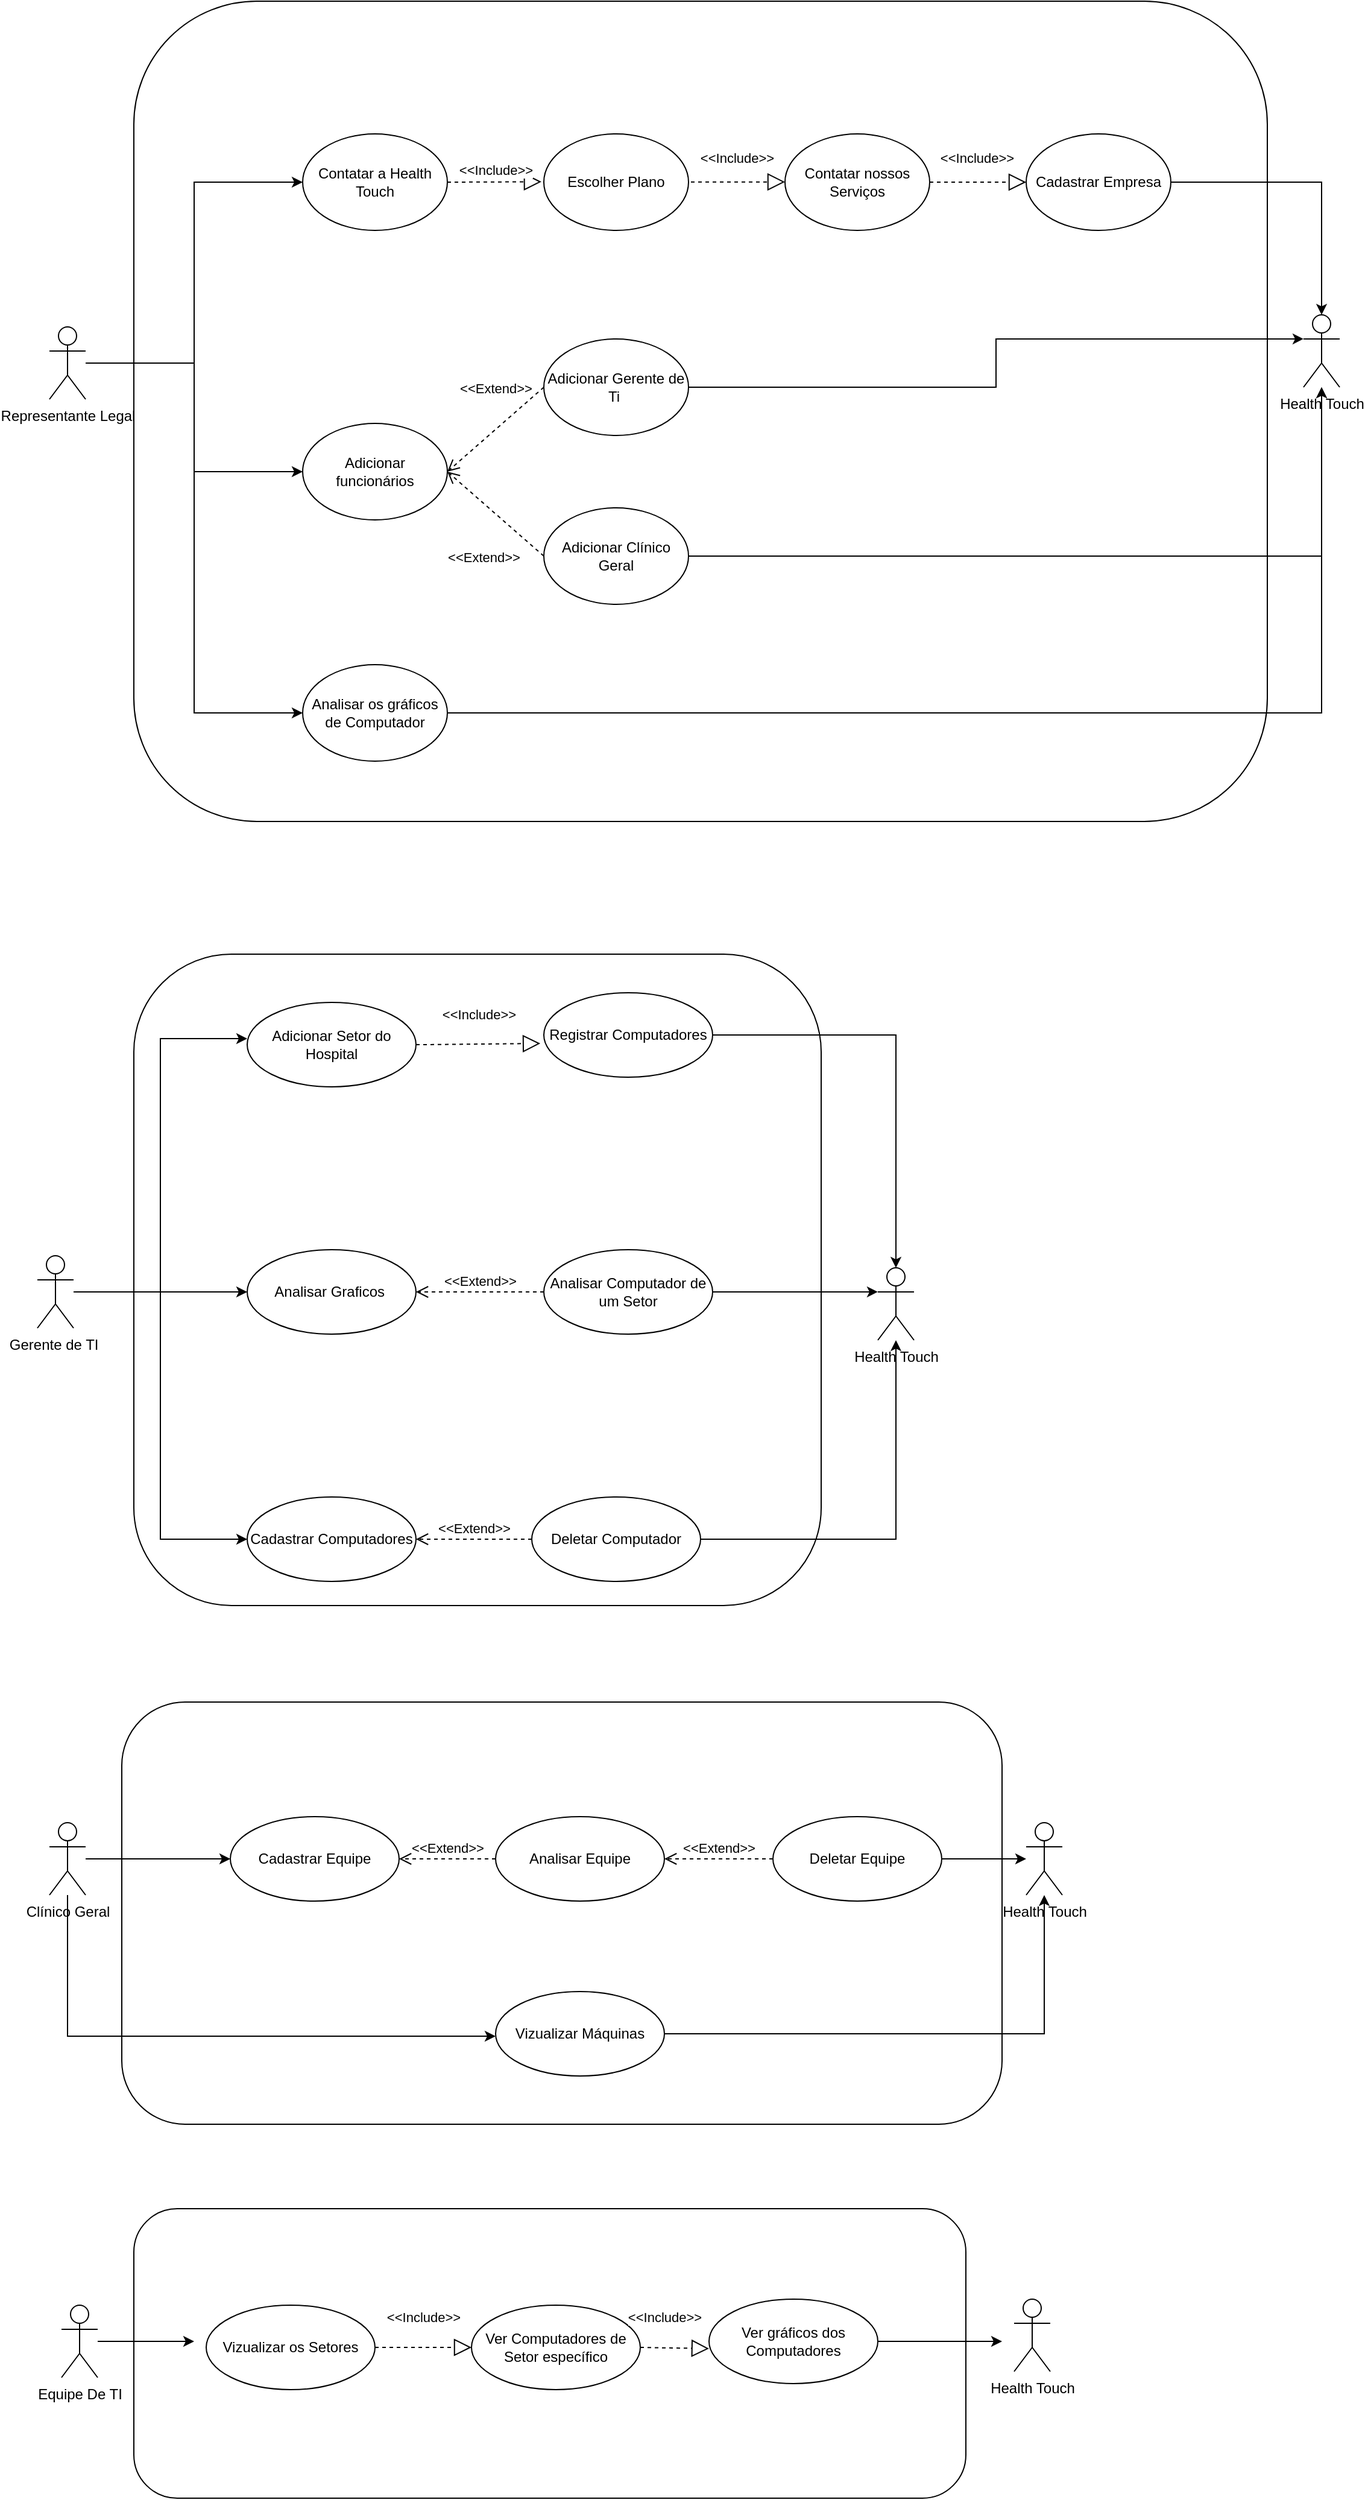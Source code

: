 <mxfile version="21.8.2" type="device">
  <diagram name="Página-1" id="q_BSYaVi2bU-8MbbpmRS">
    <mxGraphModel dx="1146" dy="729" grid="1" gridSize="10" guides="1" tooltips="1" connect="1" arrows="1" fold="1" page="1" pageScale="1" pageWidth="827" pageHeight="1169" math="0" shadow="0">
      <root>
        <mxCell id="0" />
        <mxCell id="1" parent="0" />
        <mxCell id="Ozc78w-vJuAuTtytxpEA-91" value="" style="rounded=1;whiteSpace=wrap;html=1;" vertex="1" parent="1">
          <mxGeometry x="180" y="1850" width="690" height="240" as="geometry" />
        </mxCell>
        <mxCell id="Ozc78w-vJuAuTtytxpEA-82" value="" style="rounded=1;whiteSpace=wrap;html=1;" vertex="1" parent="1">
          <mxGeometry x="170" y="1430" width="730" height="350" as="geometry" />
        </mxCell>
        <mxCell id="Ozc78w-vJuAuTtytxpEA-65" value="" style="rounded=1;whiteSpace=wrap;html=1;" vertex="1" parent="1">
          <mxGeometry x="180" y="810" width="570" height="540" as="geometry" />
        </mxCell>
        <mxCell id="Ozc78w-vJuAuTtytxpEA-37" value="" style="rounded=1;whiteSpace=wrap;html=1;" vertex="1" parent="1">
          <mxGeometry x="180" y="20" width="940" height="680" as="geometry" />
        </mxCell>
        <mxCell id="Ozc78w-vJuAuTtytxpEA-12" style="edgeStyle=orthogonalEdgeStyle;rounded=0;orthogonalLoop=1;jettySize=auto;html=1;entryX=0;entryY=0.5;entryDx=0;entryDy=0;" edge="1" parent="1" source="Ozc78w-vJuAuTtytxpEA-2" target="Ozc78w-vJuAuTtytxpEA-4">
          <mxGeometry relative="1" as="geometry" />
        </mxCell>
        <mxCell id="Ozc78w-vJuAuTtytxpEA-27" style="edgeStyle=orthogonalEdgeStyle;rounded=0;orthogonalLoop=1;jettySize=auto;html=1;entryX=0;entryY=0.5;entryDx=0;entryDy=0;" edge="1" parent="1" source="Ozc78w-vJuAuTtytxpEA-2" target="Ozc78w-vJuAuTtytxpEA-19">
          <mxGeometry relative="1" as="geometry" />
        </mxCell>
        <mxCell id="Ozc78w-vJuAuTtytxpEA-34" style="edgeStyle=orthogonalEdgeStyle;rounded=0;orthogonalLoop=1;jettySize=auto;html=1;entryX=0;entryY=0.5;entryDx=0;entryDy=0;" edge="1" parent="1" source="Ozc78w-vJuAuTtytxpEA-2" target="Ozc78w-vJuAuTtytxpEA-33">
          <mxGeometry relative="1" as="geometry" />
        </mxCell>
        <mxCell id="Ozc78w-vJuAuTtytxpEA-2" value="Representante Legal" style="shape=umlActor;verticalLabelPosition=bottom;verticalAlign=top;html=1;outlineConnect=0;" vertex="1" parent="1">
          <mxGeometry x="110" y="290" width="30" height="60" as="geometry" />
        </mxCell>
        <mxCell id="Ozc78w-vJuAuTtytxpEA-4" value="Contatar a Health Touch" style="ellipse;whiteSpace=wrap;html=1;" vertex="1" parent="1">
          <mxGeometry x="320" y="130" width="120" height="80" as="geometry" />
        </mxCell>
        <mxCell id="Ozc78w-vJuAuTtytxpEA-5" value="Health Touch" style="shape=umlActor;verticalLabelPosition=bottom;verticalAlign=top;html=1;outlineConnect=0;" vertex="1" parent="1">
          <mxGeometry x="1150" y="280" width="30" height="60" as="geometry" />
        </mxCell>
        <mxCell id="Ozc78w-vJuAuTtytxpEA-9" value="Escolher Plano" style="ellipse;whiteSpace=wrap;html=1;" vertex="1" parent="1">
          <mxGeometry x="520" y="130" width="120" height="80" as="geometry" />
        </mxCell>
        <mxCell id="Ozc78w-vJuAuTtytxpEA-14" value="&amp;lt;&amp;lt;Include&amp;gt;&amp;gt;" style="endArrow=block;dashed=1;endFill=0;endSize=12;html=1;rounded=0;exitX=1;exitY=0.5;exitDx=0;exitDy=0;entryX=-0.017;entryY=0.496;entryDx=0;entryDy=0;entryPerimeter=0;" edge="1" parent="1" source="Ozc78w-vJuAuTtytxpEA-4" target="Ozc78w-vJuAuTtytxpEA-9">
          <mxGeometry x="0.027" y="10" width="160" relative="1" as="geometry">
            <mxPoint x="460" y="260" as="sourcePoint" />
            <mxPoint x="620" y="260" as="targetPoint" />
            <mxPoint as="offset" />
          </mxGeometry>
        </mxCell>
        <mxCell id="Ozc78w-vJuAuTtytxpEA-15" value="Contatar nossos Serviços" style="ellipse;whiteSpace=wrap;html=1;" vertex="1" parent="1">
          <mxGeometry x="720" y="130" width="120" height="80" as="geometry" />
        </mxCell>
        <mxCell id="Ozc78w-vJuAuTtytxpEA-18" value="&amp;lt;&amp;lt;Include&amp;gt;&amp;gt;" style="endArrow=block;dashed=1;endFill=0;endSize=12;html=1;rounded=0;exitX=1;exitY=0.5;exitDx=0;exitDy=0;entryX=-0.017;entryY=0.496;entryDx=0;entryDy=0;entryPerimeter=0;" edge="1" parent="1">
          <mxGeometry x="-0.026" y="20" width="160" relative="1" as="geometry">
            <mxPoint x="642" y="169.83" as="sourcePoint" />
            <mxPoint x="720" y="169.83" as="targetPoint" />
            <mxPoint as="offset" />
          </mxGeometry>
        </mxCell>
        <mxCell id="Ozc78w-vJuAuTtytxpEA-19" value="Adicionar funcionários" style="ellipse;whiteSpace=wrap;html=1;" vertex="1" parent="1">
          <mxGeometry x="320" y="370" width="120" height="80" as="geometry" />
        </mxCell>
        <mxCell id="Ozc78w-vJuAuTtytxpEA-20" value="Adicionar Gerente de Ti&amp;nbsp;" style="ellipse;whiteSpace=wrap;html=1;" vertex="1" parent="1">
          <mxGeometry x="520" y="300" width="120" height="80" as="geometry" />
        </mxCell>
        <mxCell id="Ozc78w-vJuAuTtytxpEA-36" style="edgeStyle=orthogonalEdgeStyle;rounded=0;orthogonalLoop=1;jettySize=auto;html=1;" edge="1" parent="1" source="Ozc78w-vJuAuTtytxpEA-21" target="Ozc78w-vJuAuTtytxpEA-5">
          <mxGeometry relative="1" as="geometry">
            <mxPoint x="980" y="330" as="targetPoint" />
          </mxGeometry>
        </mxCell>
        <mxCell id="Ozc78w-vJuAuTtytxpEA-21" value="Adicionar Clínico Geral" style="ellipse;whiteSpace=wrap;html=1;" vertex="1" parent="1">
          <mxGeometry x="520" y="440" width="120" height="80" as="geometry" />
        </mxCell>
        <mxCell id="Ozc78w-vJuAuTtytxpEA-23" value="&amp;lt;&amp;lt;Extend&amp;gt;&amp;gt;" style="html=1;verticalAlign=bottom;endArrow=open;dashed=1;endSize=8;curved=0;rounded=0;exitX=0;exitY=0.5;exitDx=0;exitDy=0;" edge="1" parent="1" source="Ozc78w-vJuAuTtytxpEA-20">
          <mxGeometry x="-0.31" y="-19" relative="1" as="geometry">
            <mxPoint x="570" y="260" as="sourcePoint" />
            <mxPoint x="440" y="410" as="targetPoint" />
            <mxPoint as="offset" />
          </mxGeometry>
        </mxCell>
        <mxCell id="Ozc78w-vJuAuTtytxpEA-24" value="&amp;lt;&amp;lt;Extend&amp;gt;&amp;gt;" style="html=1;verticalAlign=bottom;endArrow=open;dashed=1;endSize=8;curved=0;rounded=0;exitX=0;exitY=0.5;exitDx=0;exitDy=0;" edge="1" parent="1" source="Ozc78w-vJuAuTtytxpEA-21">
          <mxGeometry x="-0.416" y="40" relative="1" as="geometry">
            <mxPoint x="530" y="350" as="sourcePoint" />
            <mxPoint x="440" y="410" as="targetPoint" />
            <mxPoint as="offset" />
          </mxGeometry>
        </mxCell>
        <mxCell id="Ozc78w-vJuAuTtytxpEA-25" style="edgeStyle=orthogonalEdgeStyle;rounded=0;orthogonalLoop=1;jettySize=auto;html=1;entryX=0;entryY=0.333;entryDx=0;entryDy=0;entryPerimeter=0;" edge="1" parent="1" source="Ozc78w-vJuAuTtytxpEA-20" target="Ozc78w-vJuAuTtytxpEA-5">
          <mxGeometry relative="1" as="geometry" />
        </mxCell>
        <mxCell id="Ozc78w-vJuAuTtytxpEA-35" style="edgeStyle=orthogonalEdgeStyle;rounded=0;orthogonalLoop=1;jettySize=auto;html=1;" edge="1" parent="1" source="Ozc78w-vJuAuTtytxpEA-33" target="Ozc78w-vJuAuTtytxpEA-5">
          <mxGeometry relative="1" as="geometry">
            <mxPoint x="980" y="330" as="targetPoint" />
          </mxGeometry>
        </mxCell>
        <mxCell id="Ozc78w-vJuAuTtytxpEA-33" value="Analisar os gráficos&lt;br&gt;de Computador" style="ellipse;whiteSpace=wrap;html=1;" vertex="1" parent="1">
          <mxGeometry x="320" y="570" width="120" height="80" as="geometry" />
        </mxCell>
        <mxCell id="Ozc78w-vJuAuTtytxpEA-38" value="Cadastrar Empresa" style="ellipse;whiteSpace=wrap;html=1;" vertex="1" parent="1">
          <mxGeometry x="920" y="130" width="120" height="80" as="geometry" />
        </mxCell>
        <mxCell id="Ozc78w-vJuAuTtytxpEA-39" value="&amp;lt;&amp;lt;Include&amp;gt;&amp;gt;" style="endArrow=block;dashed=1;endFill=0;endSize=12;html=1;rounded=0;entryX=0;entryY=0.5;entryDx=0;entryDy=0;" edge="1" parent="1" target="Ozc78w-vJuAuTtytxpEA-38">
          <mxGeometry x="-0.026" y="20" width="160" relative="1" as="geometry">
            <mxPoint x="840" y="170" as="sourcePoint" />
            <mxPoint x="730" y="179.83" as="targetPoint" />
            <mxPoint as="offset" />
          </mxGeometry>
        </mxCell>
        <mxCell id="Ozc78w-vJuAuTtytxpEA-40" style="edgeStyle=orthogonalEdgeStyle;rounded=0;orthogonalLoop=1;jettySize=auto;html=1;entryX=0.5;entryY=0;entryDx=0;entryDy=0;entryPerimeter=0;" edge="1" parent="1" source="Ozc78w-vJuAuTtytxpEA-38" target="Ozc78w-vJuAuTtytxpEA-5">
          <mxGeometry relative="1" as="geometry" />
        </mxCell>
        <mxCell id="Ozc78w-vJuAuTtytxpEA-56" style="edgeStyle=orthogonalEdgeStyle;rounded=0;orthogonalLoop=1;jettySize=auto;html=1;entryX=0;entryY=0.5;entryDx=0;entryDy=0;" edge="1" parent="1" source="Ozc78w-vJuAuTtytxpEA-41" target="Ozc78w-vJuAuTtytxpEA-42">
          <mxGeometry relative="1" as="geometry" />
        </mxCell>
        <mxCell id="Ozc78w-vJuAuTtytxpEA-59" style="edgeStyle=orthogonalEdgeStyle;rounded=0;orthogonalLoop=1;jettySize=auto;html=1;entryX=0;entryY=0.5;entryDx=0;entryDy=0;" edge="1" parent="1" source="Ozc78w-vJuAuTtytxpEA-41" target="Ozc78w-vJuAuTtytxpEA-58">
          <mxGeometry relative="1" as="geometry" />
        </mxCell>
        <mxCell id="Ozc78w-vJuAuTtytxpEA-41" value="Gerente de TI&amp;nbsp;" style="shape=umlActor;verticalLabelPosition=bottom;verticalAlign=top;html=1;" vertex="1" parent="1">
          <mxGeometry x="100" y="1060" width="30" height="60" as="geometry" />
        </mxCell>
        <mxCell id="Ozc78w-vJuAuTtytxpEA-42" value="Analisar Graficos&amp;nbsp;" style="ellipse;whiteSpace=wrap;html=1;" vertex="1" parent="1">
          <mxGeometry x="274" y="1055" width="140" height="70" as="geometry" />
        </mxCell>
        <mxCell id="Ozc78w-vJuAuTtytxpEA-43" value="Registrar Computadores" style="ellipse;whiteSpace=wrap;html=1;" vertex="1" parent="1">
          <mxGeometry x="520" y="842" width="140" height="70" as="geometry" />
        </mxCell>
        <mxCell id="Ozc78w-vJuAuTtytxpEA-44" value="Adicionar Setor do Hospital" style="ellipse;whiteSpace=wrap;html=1;" vertex="1" parent="1">
          <mxGeometry x="274" y="850" width="140" height="70" as="geometry" />
        </mxCell>
        <mxCell id="Ozc78w-vJuAuTtytxpEA-49" value="Health Touch" style="shape=umlActor;verticalLabelPosition=bottom;verticalAlign=top;html=1;outlineConnect=0;" vertex="1" parent="1">
          <mxGeometry x="797" y="1070" width="30" height="60" as="geometry" />
        </mxCell>
        <mxCell id="Ozc78w-vJuAuTtytxpEA-50" style="edgeStyle=orthogonalEdgeStyle;rounded=0;orthogonalLoop=1;jettySize=auto;html=1;entryX=0.5;entryY=0;entryDx=0;entryDy=0;entryPerimeter=0;" edge="1" parent="1" source="Ozc78w-vJuAuTtytxpEA-43" target="Ozc78w-vJuAuTtytxpEA-49">
          <mxGeometry relative="1" as="geometry" />
        </mxCell>
        <mxCell id="Ozc78w-vJuAuTtytxpEA-51" value="Analisar Computador de um Setor" style="ellipse;whiteSpace=wrap;html=1;" vertex="1" parent="1">
          <mxGeometry x="520" y="1055" width="140" height="70" as="geometry" />
        </mxCell>
        <mxCell id="Ozc78w-vJuAuTtytxpEA-53" value="&amp;lt;&amp;lt;Extend&amp;gt;&amp;gt;" style="html=1;verticalAlign=bottom;endArrow=open;dashed=1;endSize=8;curved=0;rounded=0;entryX=1;entryY=0.5;entryDx=0;entryDy=0;" edge="1" parent="1" source="Ozc78w-vJuAuTtytxpEA-51" target="Ozc78w-vJuAuTtytxpEA-42">
          <mxGeometry relative="1" as="geometry">
            <mxPoint x="720" y="820" as="sourcePoint" />
            <mxPoint x="640" y="820" as="targetPoint" />
          </mxGeometry>
        </mxCell>
        <mxCell id="Ozc78w-vJuAuTtytxpEA-54" value="&amp;lt;&amp;lt;Include&amp;gt;&amp;gt;" style="endArrow=block;dashed=1;endFill=0;endSize=12;html=1;rounded=0;exitX=1;exitY=0.5;exitDx=0;exitDy=0;entryX=-0.021;entryY=0.6;entryDx=0;entryDy=0;entryPerimeter=0;" edge="1" parent="1" source="Ozc78w-vJuAuTtytxpEA-44" target="Ozc78w-vJuAuTtytxpEA-43">
          <mxGeometry x="0.03" y="25" width="160" relative="1" as="geometry">
            <mxPoint x="600" y="820" as="sourcePoint" />
            <mxPoint x="760" y="820" as="targetPoint" />
            <Array as="points">
              <mxPoint x="420" y="885" />
            </Array>
            <mxPoint x="-1" as="offset" />
          </mxGeometry>
        </mxCell>
        <mxCell id="Ozc78w-vJuAuTtytxpEA-55" style="edgeStyle=orthogonalEdgeStyle;rounded=0;orthogonalLoop=1;jettySize=auto;html=1;entryX=0;entryY=0.429;entryDx=0;entryDy=0;entryPerimeter=0;" edge="1" parent="1" source="Ozc78w-vJuAuTtytxpEA-41" target="Ozc78w-vJuAuTtytxpEA-44">
          <mxGeometry relative="1" as="geometry" />
        </mxCell>
        <mxCell id="Ozc78w-vJuAuTtytxpEA-57" style="edgeStyle=orthogonalEdgeStyle;rounded=0;orthogonalLoop=1;jettySize=auto;html=1;entryX=0;entryY=0.333;entryDx=0;entryDy=0;entryPerimeter=0;" edge="1" parent="1" source="Ozc78w-vJuAuTtytxpEA-51" target="Ozc78w-vJuAuTtytxpEA-49">
          <mxGeometry relative="1" as="geometry" />
        </mxCell>
        <mxCell id="Ozc78w-vJuAuTtytxpEA-58" value="Cadastrar Computadores" style="ellipse;whiteSpace=wrap;html=1;" vertex="1" parent="1">
          <mxGeometry x="274" y="1260" width="140" height="70" as="geometry" />
        </mxCell>
        <mxCell id="Ozc78w-vJuAuTtytxpEA-63" style="edgeStyle=orthogonalEdgeStyle;rounded=0;orthogonalLoop=1;jettySize=auto;html=1;" edge="1" parent="1" source="Ozc78w-vJuAuTtytxpEA-61" target="Ozc78w-vJuAuTtytxpEA-49">
          <mxGeometry relative="1" as="geometry" />
        </mxCell>
        <mxCell id="Ozc78w-vJuAuTtytxpEA-61" value="Deletar Computador" style="ellipse;whiteSpace=wrap;html=1;" vertex="1" parent="1">
          <mxGeometry x="510" y="1260" width="140" height="70" as="geometry" />
        </mxCell>
        <mxCell id="Ozc78w-vJuAuTtytxpEA-62" value="&amp;lt;&amp;lt;Extend&amp;gt;&amp;gt;" style="html=1;verticalAlign=bottom;endArrow=open;dashed=1;endSize=8;curved=0;rounded=0;entryX=1;entryY=0.5;entryDx=0;entryDy=0;exitX=0;exitY=0.5;exitDx=0;exitDy=0;" edge="1" parent="1" source="Ozc78w-vJuAuTtytxpEA-61" target="Ozc78w-vJuAuTtytxpEA-58">
          <mxGeometry relative="1" as="geometry">
            <mxPoint x="490" y="1100" as="sourcePoint" />
            <mxPoint x="390" y="1100" as="targetPoint" />
            <Array as="points" />
          </mxGeometry>
        </mxCell>
        <mxCell id="Ozc78w-vJuAuTtytxpEA-76" style="edgeStyle=orthogonalEdgeStyle;rounded=0;orthogonalLoop=1;jettySize=auto;html=1;entryX=0;entryY=0.5;entryDx=0;entryDy=0;" edge="1" parent="1" source="Ozc78w-vJuAuTtytxpEA-66" target="Ozc78w-vJuAuTtytxpEA-68">
          <mxGeometry relative="1" as="geometry" />
        </mxCell>
        <mxCell id="Ozc78w-vJuAuTtytxpEA-80" style="edgeStyle=orthogonalEdgeStyle;rounded=0;orthogonalLoop=1;jettySize=auto;html=1;" edge="1" parent="1" source="Ozc78w-vJuAuTtytxpEA-66">
          <mxGeometry relative="1" as="geometry">
            <mxPoint x="480" y="1707" as="targetPoint" />
            <Array as="points">
              <mxPoint x="125" y="1707" />
              <mxPoint x="477" y="1707" />
            </Array>
          </mxGeometry>
        </mxCell>
        <mxCell id="Ozc78w-vJuAuTtytxpEA-66" value="Clínico Geral" style="shape=umlActor;verticalLabelPosition=bottom;verticalAlign=top;html=1;" vertex="1" parent="1">
          <mxGeometry x="110" y="1530" width="30" height="60" as="geometry" />
        </mxCell>
        <mxCell id="Ozc78w-vJuAuTtytxpEA-68" value="Cadastrar Equipe" style="ellipse;whiteSpace=wrap;html=1;" vertex="1" parent="1">
          <mxGeometry x="260" y="1525" width="140" height="70" as="geometry" />
        </mxCell>
        <mxCell id="Ozc78w-vJuAuTtytxpEA-69" value="Analisar Equipe" style="ellipse;whiteSpace=wrap;html=1;" vertex="1" parent="1">
          <mxGeometry x="480" y="1525" width="140" height="70" as="geometry" />
        </mxCell>
        <mxCell id="Ozc78w-vJuAuTtytxpEA-75" style="edgeStyle=orthogonalEdgeStyle;rounded=0;orthogonalLoop=1;jettySize=auto;html=1;" edge="1" parent="1" source="Ozc78w-vJuAuTtytxpEA-70" target="Ozc78w-vJuAuTtytxpEA-74">
          <mxGeometry relative="1" as="geometry" />
        </mxCell>
        <mxCell id="Ozc78w-vJuAuTtytxpEA-70" value="Deletar Equipe" style="ellipse;whiteSpace=wrap;html=1;" vertex="1" parent="1">
          <mxGeometry x="710" y="1525" width="140" height="70" as="geometry" />
        </mxCell>
        <mxCell id="Ozc78w-vJuAuTtytxpEA-71" value="&amp;lt;&amp;lt;Extend&amp;gt;&amp;gt;" style="html=1;verticalAlign=bottom;endArrow=open;dashed=1;endSize=8;curved=0;rounded=0;exitX=0;exitY=0.5;exitDx=0;exitDy=0;entryX=1;entryY=0.5;entryDx=0;entryDy=0;" edge="1" parent="1" source="Ozc78w-vJuAuTtytxpEA-69" target="Ozc78w-vJuAuTtytxpEA-68">
          <mxGeometry relative="1" as="geometry">
            <mxPoint x="520" y="1305" as="sourcePoint" />
            <mxPoint x="410" y="1530" as="targetPoint" />
            <Array as="points" />
          </mxGeometry>
        </mxCell>
        <mxCell id="Ozc78w-vJuAuTtytxpEA-72" value="&amp;lt;&amp;lt;Extend&amp;gt;&amp;gt;" style="html=1;verticalAlign=bottom;endArrow=open;dashed=1;endSize=8;curved=0;rounded=0;exitX=0;exitY=0.5;exitDx=0;exitDy=0;entryX=1;entryY=0.5;entryDx=0;entryDy=0;" edge="1" parent="1" source="Ozc78w-vJuAuTtytxpEA-70" target="Ozc78w-vJuAuTtytxpEA-69">
          <mxGeometry relative="1" as="geometry">
            <mxPoint x="490" y="1551" as="sourcePoint" />
            <mxPoint x="409" y="1551" as="targetPoint" />
            <Array as="points" />
          </mxGeometry>
        </mxCell>
        <mxCell id="Ozc78w-vJuAuTtytxpEA-74" value="Health Touch" style="shape=umlActor;verticalLabelPosition=bottom;verticalAlign=top;html=1;outlineConnect=0;" vertex="1" parent="1">
          <mxGeometry x="920" y="1530" width="30" height="60" as="geometry" />
        </mxCell>
        <mxCell id="Ozc78w-vJuAuTtytxpEA-81" style="edgeStyle=orthogonalEdgeStyle;rounded=0;orthogonalLoop=1;jettySize=auto;html=1;" edge="1" parent="1" source="Ozc78w-vJuAuTtytxpEA-77" target="Ozc78w-vJuAuTtytxpEA-74">
          <mxGeometry relative="1" as="geometry" />
        </mxCell>
        <mxCell id="Ozc78w-vJuAuTtytxpEA-77" value="Vizualizar Máquinas" style="ellipse;whiteSpace=wrap;html=1;" vertex="1" parent="1">
          <mxGeometry x="480" y="1670" width="140" height="70" as="geometry" />
        </mxCell>
        <mxCell id="Ozc78w-vJuAuTtytxpEA-87" style="edgeStyle=orthogonalEdgeStyle;rounded=0;orthogonalLoop=1;jettySize=auto;html=1;" edge="1" parent="1" source="Ozc78w-vJuAuTtytxpEA-83">
          <mxGeometry relative="1" as="geometry">
            <mxPoint x="230" y="1960" as="targetPoint" />
          </mxGeometry>
        </mxCell>
        <mxCell id="Ozc78w-vJuAuTtytxpEA-83" value="Equipe De TI" style="shape=umlActor;verticalLabelPosition=bottom;verticalAlign=top;html=1;" vertex="1" parent="1">
          <mxGeometry x="120" y="1930" width="30" height="60" as="geometry" />
        </mxCell>
        <mxCell id="Ozc78w-vJuAuTtytxpEA-84" value="Vizualizar os Setores" style="ellipse;whiteSpace=wrap;html=1;" vertex="1" parent="1">
          <mxGeometry x="240" y="1930" width="140" height="70" as="geometry" />
        </mxCell>
        <mxCell id="Ozc78w-vJuAuTtytxpEA-85" value="Ver Computadores de Setor específico" style="ellipse;whiteSpace=wrap;html=1;" vertex="1" parent="1">
          <mxGeometry x="460" y="1930" width="140" height="70" as="geometry" />
        </mxCell>
        <mxCell id="Ozc78w-vJuAuTtytxpEA-92" style="edgeStyle=orthogonalEdgeStyle;rounded=0;orthogonalLoop=1;jettySize=auto;html=1;" edge="1" parent="1" source="Ozc78w-vJuAuTtytxpEA-86">
          <mxGeometry relative="1" as="geometry">
            <mxPoint x="900" y="1960" as="targetPoint" />
          </mxGeometry>
        </mxCell>
        <mxCell id="Ozc78w-vJuAuTtytxpEA-86" value="Ver gráficos dos Computadores" style="ellipse;whiteSpace=wrap;html=1;" vertex="1" parent="1">
          <mxGeometry x="657" y="1925" width="140" height="70" as="geometry" />
        </mxCell>
        <mxCell id="Ozc78w-vJuAuTtytxpEA-88" value="&amp;lt;&amp;lt;Include&amp;gt;&amp;gt;" style="endArrow=block;dashed=1;endFill=0;endSize=12;html=1;rounded=0;exitX=1;exitY=0.5;exitDx=0;exitDy=0;entryX=0;entryY=0.5;entryDx=0;entryDy=0;" edge="1" parent="1" source="Ozc78w-vJuAuTtytxpEA-84" target="Ozc78w-vJuAuTtytxpEA-85">
          <mxGeometry x="0.03" y="25" width="160" relative="1" as="geometry">
            <mxPoint x="424" y="895" as="sourcePoint" />
            <mxPoint x="527" y="894" as="targetPoint" />
            <Array as="points" />
            <mxPoint x="-1" as="offset" />
          </mxGeometry>
        </mxCell>
        <mxCell id="Ozc78w-vJuAuTtytxpEA-89" value="&amp;lt;&amp;lt;Include&amp;gt;&amp;gt;" style="endArrow=block;dashed=1;endFill=0;endSize=12;html=1;rounded=0;exitX=1;exitY=0.5;exitDx=0;exitDy=0;" edge="1" parent="1" source="Ozc78w-vJuAuTtytxpEA-85">
          <mxGeometry x="-0.314" y="25" width="160" relative="1" as="geometry">
            <mxPoint x="607" y="1966" as="sourcePoint" />
            <mxPoint x="657" y="1966" as="targetPoint" />
            <Array as="points" />
            <mxPoint as="offset" />
          </mxGeometry>
        </mxCell>
        <mxCell id="Ozc78w-vJuAuTtytxpEA-90" value="Health Touch" style="shape=umlActor;verticalLabelPosition=bottom;verticalAlign=top;html=1;outlineConnect=0;" vertex="1" parent="1">
          <mxGeometry x="910" y="1925" width="30" height="60" as="geometry" />
        </mxCell>
      </root>
    </mxGraphModel>
  </diagram>
</mxfile>
